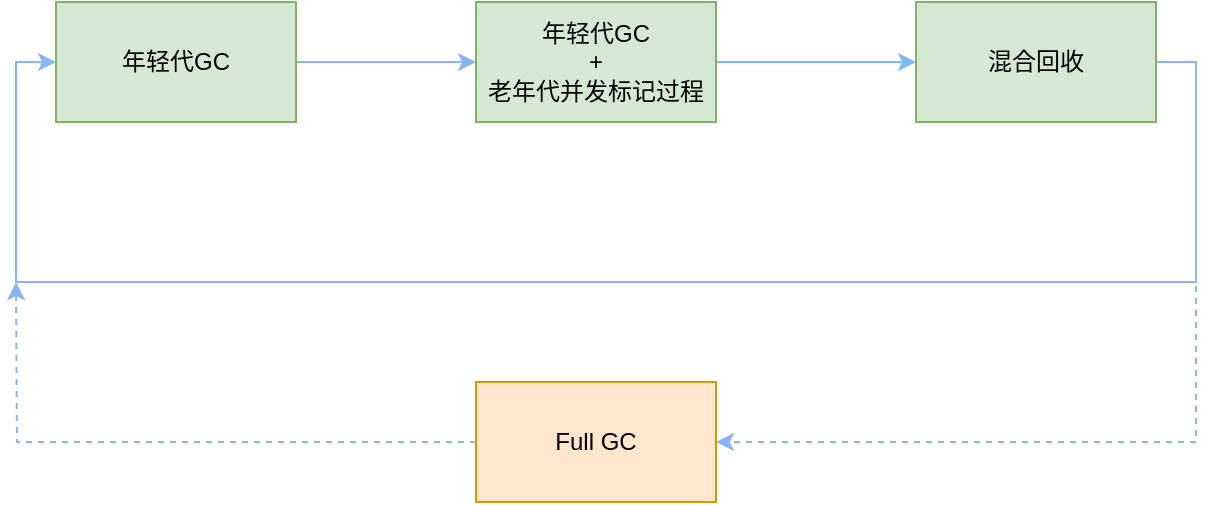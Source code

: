 <mxfile version="21.0.6" type="github"><diagram name="第 1 页" id="UMR2hH8QQFDjN_pMGK4-"><mxGraphModel dx="792" dy="1106" grid="1" gridSize="10" guides="1" tooltips="1" connect="1" arrows="1" fold="1" page="1" pageScale="1" pageWidth="827" pageHeight="1169" math="0" shadow="0"><root><mxCell id="0"/><mxCell id="1" parent="0"/><mxCell id="gTczPnhoqNIRAoH0CDyV-5" style="edgeStyle=orthogonalEdgeStyle;rounded=0;orthogonalLoop=1;jettySize=auto;html=1;exitX=1;exitY=0.5;exitDx=0;exitDy=0;strokeColor=#8ab4f8;" parent="1" source="gTczPnhoqNIRAoH0CDyV-1" target="gTczPnhoqNIRAoH0CDyV-2" edge="1"><mxGeometry relative="1" as="geometry"/></mxCell><mxCell id="gTczPnhoqNIRAoH0CDyV-1" value="&lt;div class=&quot;lake-content&quot;&gt;年轻代GC&lt;/div&gt;" style="rounded=0;whiteSpace=wrap;html=1;fillColor=#d5e8d4;strokeColor=#82b366;" parent="1" vertex="1"><mxGeometry x="100" y="260" width="120" height="60" as="geometry"/></mxCell><mxCell id="gTczPnhoqNIRAoH0CDyV-6" style="edgeStyle=orthogonalEdgeStyle;rounded=0;orthogonalLoop=1;jettySize=auto;html=1;entryX=0;entryY=0.5;entryDx=0;entryDy=0;strokeColor=#7dbaf6;" parent="1" source="gTczPnhoqNIRAoH0CDyV-2" target="gTczPnhoqNIRAoH0CDyV-3" edge="1"><mxGeometry relative="1" as="geometry"/></mxCell><mxCell id="gTczPnhoqNIRAoH0CDyV-2" value="年轻代GC&lt;br&gt;+&lt;div class=&quot;lake-content&quot;&gt;老年代并发标记过程&lt;/div&gt;" style="rounded=0;whiteSpace=wrap;html=1;fillColor=#d5e8d4;strokeColor=#82b366;" parent="1" vertex="1"><mxGeometry x="310" y="260" width="120" height="60" as="geometry"/></mxCell><mxCell id="gTczPnhoqNIRAoH0CDyV-8" style="edgeStyle=orthogonalEdgeStyle;rounded=0;orthogonalLoop=1;jettySize=auto;html=1;exitX=1;exitY=0.5;exitDx=0;exitDy=0;entryX=0;entryY=0.5;entryDx=0;entryDy=0;strokeColor=#8ab4f8;" parent="1" source="gTczPnhoqNIRAoH0CDyV-3" target="gTczPnhoqNIRAoH0CDyV-1" edge="1"><mxGeometry relative="1" as="geometry"><Array as="points"><mxPoint x="670" y="290"/><mxPoint x="670" y="400"/><mxPoint x="80" y="400"/><mxPoint x="80" y="290"/></Array></mxGeometry></mxCell><mxCell id="gTczPnhoqNIRAoH0CDyV-3" value="&lt;div class=&quot;lake-content&quot;&gt;混合回收&lt;/div&gt;" style="rounded=0;whiteSpace=wrap;html=1;fillColor=#D5E8D4;strokeColor=#82b366;" parent="1" vertex="1"><mxGeometry x="530" y="260" width="120" height="60" as="geometry"/></mxCell><mxCell id="gTczPnhoqNIRAoH0CDyV-9" value="" style="endArrow=classic;html=1;rounded=0;dashed=1;strokeColor=#8ab4f8;" parent="1" target="gTczPnhoqNIRAoH0CDyV-10" edge="1"><mxGeometry width="50" height="50" relative="1" as="geometry"><mxPoint x="670" y="390" as="sourcePoint"/><mxPoint x="430" y="480" as="targetPoint"/><Array as="points"><mxPoint x="670" y="440"/><mxPoint x="670" y="480"/></Array></mxGeometry></mxCell><mxCell id="gTczPnhoqNIRAoH0CDyV-11" style="edgeStyle=orthogonalEdgeStyle;rounded=0;orthogonalLoop=1;jettySize=auto;html=1;dashed=1;strokeColor=#8ab4f8;" parent="1" source="gTczPnhoqNIRAoH0CDyV-10" edge="1"><mxGeometry relative="1" as="geometry"><mxPoint x="80" y="400" as="targetPoint"/></mxGeometry></mxCell><mxCell id="gTczPnhoqNIRAoH0CDyV-10" value="Full GC" style="rounded=0;whiteSpace=wrap;html=1;fillColor=#ffe6cc;strokeColor=#d79b00;" parent="1" vertex="1"><mxGeometry x="310" y="450" width="120" height="60" as="geometry"/></mxCell></root></mxGraphModel></diagram></mxfile>